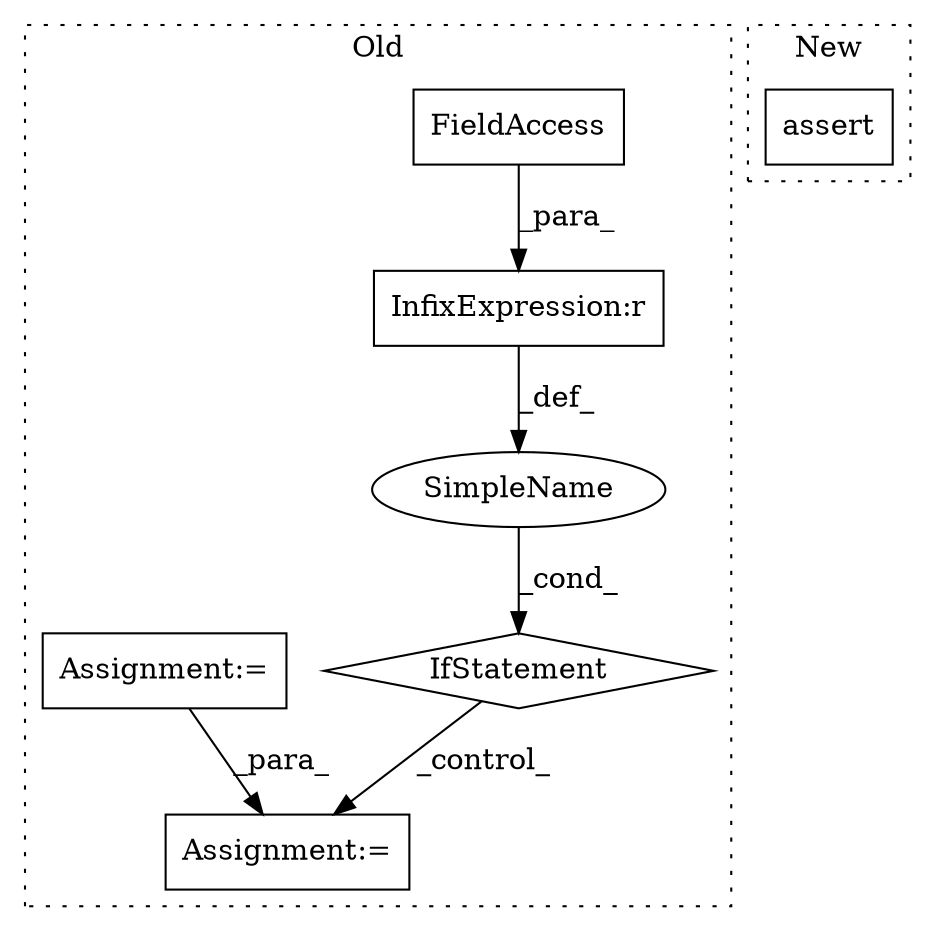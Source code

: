 digraph G {
subgraph cluster0 {
1 [label="IfStatement" a="25" s="5989,6008" l="4,2" shape="diamond"];
3 [label="InfixExpression:r" a="27" s="6004" l="3" shape="box"];
4 [label="Assignment:=" a="7" s="6019" l="1" shape="box"];
5 [label="SimpleName" a="42" s="" l="" shape="ellipse"];
6 [label="FieldAccess" a="22" s="5993" l="11" shape="box"];
7 [label="Assignment:=" a="7" s="5819" l="1" shape="box"];
label = "Old";
style="dotted";
}
subgraph cluster1 {
2 [label="assert" a="6" s="1932" l="7" shape="box"];
label = "New";
style="dotted";
}
1 -> 4 [label="_control_"];
3 -> 5 [label="_def_"];
5 -> 1 [label="_cond_"];
6 -> 3 [label="_para_"];
7 -> 4 [label="_para_"];
}